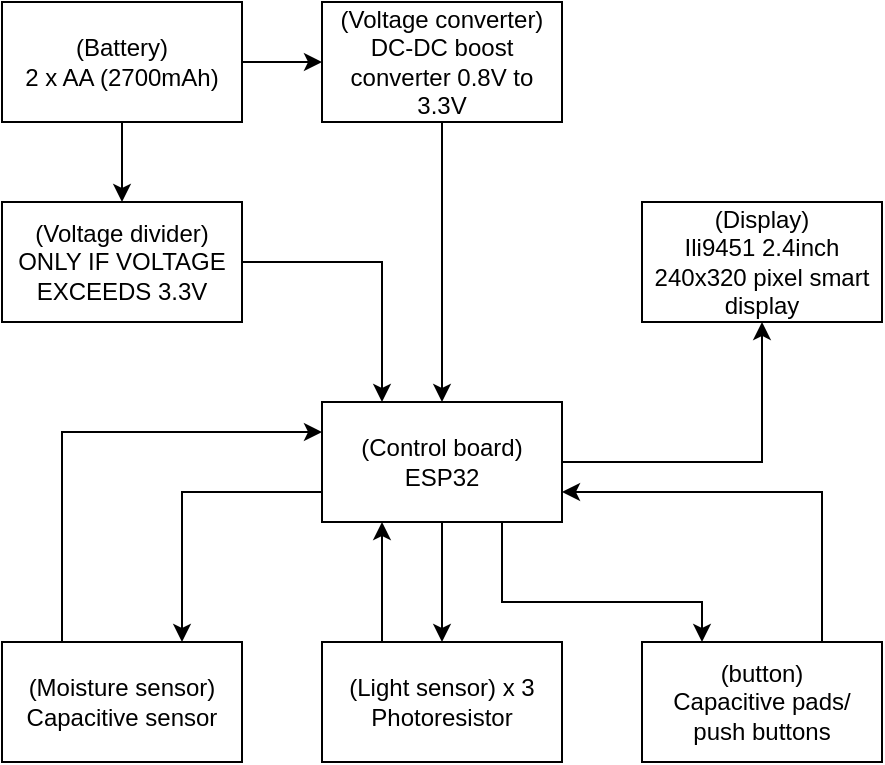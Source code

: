 <mxfile version="24.4.0" type="device" pages="4">
  <diagram name="Electronics diagram" id="tLY2CR-5EHaeoiuzTJ3O">
    <mxGraphModel dx="1434" dy="854" grid="1" gridSize="10" guides="1" tooltips="1" connect="1" arrows="1" fold="1" page="1" pageScale="1" pageWidth="827" pageHeight="1169" math="0" shadow="0">
      <root>
        <mxCell id="0" />
        <mxCell id="1" parent="0" />
        <mxCell id="NWwcxKdwvH2HbXEu2eDw-1" value="" style="edgeStyle=orthogonalEdgeStyle;rounded=0;orthogonalLoop=1;jettySize=auto;html=1;" parent="1" source="NWwcxKdwvH2HbXEu2eDw-5" target="NWwcxKdwvH2HbXEu2eDw-6" edge="1">
          <mxGeometry relative="1" as="geometry" />
        </mxCell>
        <mxCell id="NWwcxKdwvH2HbXEu2eDw-2" style="edgeStyle=orthogonalEdgeStyle;rounded=0;orthogonalLoop=1;jettySize=auto;html=1;exitX=0;exitY=0.75;exitDx=0;exitDy=0;entryX=0.75;entryY=0;entryDx=0;entryDy=0;" parent="1" source="NWwcxKdwvH2HbXEu2eDw-5" target="NWwcxKdwvH2HbXEu2eDw-8" edge="1">
          <mxGeometry relative="1" as="geometry" />
        </mxCell>
        <mxCell id="NWwcxKdwvH2HbXEu2eDw-3" style="edgeStyle=orthogonalEdgeStyle;rounded=0;orthogonalLoop=1;jettySize=auto;html=1;exitX=0.5;exitY=1;exitDx=0;exitDy=0;entryX=0.5;entryY=0;entryDx=0;entryDy=0;" parent="1" source="NWwcxKdwvH2HbXEu2eDw-5" target="NWwcxKdwvH2HbXEu2eDw-10" edge="1">
          <mxGeometry relative="1" as="geometry" />
        </mxCell>
        <mxCell id="NWwcxKdwvH2HbXEu2eDw-4" style="edgeStyle=orthogonalEdgeStyle;rounded=0;orthogonalLoop=1;jettySize=auto;html=1;exitX=0.75;exitY=1;exitDx=0;exitDy=0;entryX=0.25;entryY=0;entryDx=0;entryDy=0;" parent="1" source="NWwcxKdwvH2HbXEu2eDw-5" target="NWwcxKdwvH2HbXEu2eDw-19" edge="1">
          <mxGeometry relative="1" as="geometry">
            <Array as="points">
              <mxPoint x="410" y="460" />
              <mxPoint x="510" y="460" />
            </Array>
          </mxGeometry>
        </mxCell>
        <mxCell id="NWwcxKdwvH2HbXEu2eDw-5" value="(Control board)&lt;div&gt;ESP32&lt;/div&gt;" style="rounded=0;whiteSpace=wrap;html=1;" parent="1" vertex="1">
          <mxGeometry x="320" y="360" width="120" height="60" as="geometry" />
        </mxCell>
        <mxCell id="NWwcxKdwvH2HbXEu2eDw-6" value="(Display)&lt;div&gt;Ili9451 2.4inch 240x320 pixel smart display&lt;/div&gt;" style="rounded=0;whiteSpace=wrap;html=1;" parent="1" vertex="1">
          <mxGeometry x="480" y="260" width="120" height="60" as="geometry" />
        </mxCell>
        <mxCell id="NWwcxKdwvH2HbXEu2eDw-7" style="edgeStyle=orthogonalEdgeStyle;rounded=0;orthogonalLoop=1;jettySize=auto;html=1;exitX=0.25;exitY=0;exitDx=0;exitDy=0;entryX=0;entryY=0.25;entryDx=0;entryDy=0;" parent="1" source="NWwcxKdwvH2HbXEu2eDw-8" target="NWwcxKdwvH2HbXEu2eDw-5" edge="1">
          <mxGeometry relative="1" as="geometry" />
        </mxCell>
        <mxCell id="NWwcxKdwvH2HbXEu2eDw-8" value="(Moisture sensor)&lt;div&gt;Capacitive sensor&lt;/div&gt;" style="rounded=0;whiteSpace=wrap;html=1;" parent="1" vertex="1">
          <mxGeometry x="160" y="480" width="120" height="60" as="geometry" />
        </mxCell>
        <mxCell id="NWwcxKdwvH2HbXEu2eDw-9" style="edgeStyle=orthogonalEdgeStyle;rounded=0;orthogonalLoop=1;jettySize=auto;html=1;exitX=0.25;exitY=0;exitDx=0;exitDy=0;entryX=0.25;entryY=1;entryDx=0;entryDy=0;" parent="1" source="NWwcxKdwvH2HbXEu2eDw-10" target="NWwcxKdwvH2HbXEu2eDw-5" edge="1">
          <mxGeometry relative="1" as="geometry" />
        </mxCell>
        <mxCell id="NWwcxKdwvH2HbXEu2eDw-10" value="(Light sensor) x 3&lt;div&gt;Photoresistor&lt;/div&gt;" style="rounded=0;whiteSpace=wrap;html=1;" parent="1" vertex="1">
          <mxGeometry x="320" y="480" width="120" height="60" as="geometry" />
        </mxCell>
        <mxCell id="NWwcxKdwvH2HbXEu2eDw-11" style="edgeStyle=orthogonalEdgeStyle;rounded=0;orthogonalLoop=1;jettySize=auto;html=1;exitX=1;exitY=0.5;exitDx=0;exitDy=0;entryX=0;entryY=0.5;entryDx=0;entryDy=0;" parent="1" source="NWwcxKdwvH2HbXEu2eDw-13" target="NWwcxKdwvH2HbXEu2eDw-15" edge="1">
          <mxGeometry relative="1" as="geometry" />
        </mxCell>
        <mxCell id="NWwcxKdwvH2HbXEu2eDw-12" style="edgeStyle=orthogonalEdgeStyle;rounded=0;orthogonalLoop=1;jettySize=auto;html=1;exitX=0.5;exitY=1;exitDx=0;exitDy=0;entryX=0.5;entryY=0;entryDx=0;entryDy=0;" parent="1" source="NWwcxKdwvH2HbXEu2eDw-13" target="NWwcxKdwvH2HbXEu2eDw-17" edge="1">
          <mxGeometry relative="1" as="geometry" />
        </mxCell>
        <mxCell id="NWwcxKdwvH2HbXEu2eDw-13" value="(Battery)&lt;div&gt;2 x AA (2700mAh)&lt;/div&gt;" style="rounded=0;whiteSpace=wrap;html=1;" parent="1" vertex="1">
          <mxGeometry x="160" y="160" width="120" height="60" as="geometry" />
        </mxCell>
        <mxCell id="NWwcxKdwvH2HbXEu2eDw-14" style="edgeStyle=orthogonalEdgeStyle;rounded=0;orthogonalLoop=1;jettySize=auto;html=1;exitX=0.5;exitY=1;exitDx=0;exitDy=0;entryX=0.5;entryY=0;entryDx=0;entryDy=0;" parent="1" source="NWwcxKdwvH2HbXEu2eDw-15" target="NWwcxKdwvH2HbXEu2eDw-5" edge="1">
          <mxGeometry relative="1" as="geometry" />
        </mxCell>
        <mxCell id="NWwcxKdwvH2HbXEu2eDw-15" value="(Voltage converter)&lt;div&gt;DC-DC boost converter 0.8V to 3.3V&lt;/div&gt;" style="rounded=0;whiteSpace=wrap;html=1;" parent="1" vertex="1">
          <mxGeometry x="320" y="160" width="120" height="60" as="geometry" />
        </mxCell>
        <mxCell id="NWwcxKdwvH2HbXEu2eDw-16" style="edgeStyle=orthogonalEdgeStyle;rounded=0;orthogonalLoop=1;jettySize=auto;html=1;exitX=1;exitY=0.5;exitDx=0;exitDy=0;entryX=0.25;entryY=0;entryDx=0;entryDy=0;" parent="1" source="NWwcxKdwvH2HbXEu2eDw-17" target="NWwcxKdwvH2HbXEu2eDw-5" edge="1">
          <mxGeometry relative="1" as="geometry" />
        </mxCell>
        <mxCell id="NWwcxKdwvH2HbXEu2eDw-17" value="(Voltage divider)&lt;div&gt;ONLY IF VOLTAGE EXCEEDS 3.3V&lt;/div&gt;" style="rounded=0;whiteSpace=wrap;html=1;" parent="1" vertex="1">
          <mxGeometry x="160" y="260" width="120" height="60" as="geometry" />
        </mxCell>
        <mxCell id="NWwcxKdwvH2HbXEu2eDw-18" style="edgeStyle=orthogonalEdgeStyle;rounded=0;orthogonalLoop=1;jettySize=auto;html=1;exitX=0.75;exitY=0;exitDx=0;exitDy=0;entryX=1;entryY=0.75;entryDx=0;entryDy=0;" parent="1" source="NWwcxKdwvH2HbXEu2eDw-19" target="NWwcxKdwvH2HbXEu2eDw-5" edge="1">
          <mxGeometry relative="1" as="geometry">
            <Array as="points">
              <mxPoint x="570" y="405" />
            </Array>
          </mxGeometry>
        </mxCell>
        <mxCell id="NWwcxKdwvH2HbXEu2eDw-19" value="(button)&lt;div&gt;Capacitive pads/&lt;/div&gt;&lt;div&gt;push buttons&lt;/div&gt;" style="rounded=0;whiteSpace=wrap;html=1;" parent="1" vertex="1">
          <mxGeometry x="480" y="480" width="120" height="60" as="geometry" />
        </mxCell>
      </root>
    </mxGraphModel>
  </diagram>
  <diagram id="Tibq-gGElyzpniylai8e" name="Hardware wire schematic">
    <mxGraphModel dx="1434" dy="854" grid="1" gridSize="10" guides="1" tooltips="1" connect="1" arrows="1" fold="1" page="1" pageScale="1" pageWidth="827" pageHeight="1169" math="0" shadow="0">
      <root>
        <mxCell id="0" />
        <mxCell id="1" parent="0" />
        <mxCell id="-njTkwr2n8XfXkoSXWe_-1" value="ESP32 WROOM-32S Development Board" style="rounded=0;whiteSpace=wrap;html=1;spacing=2;" parent="1" vertex="1">
          <mxGeometry x="330" y="320" width="180" height="280" as="geometry" />
        </mxCell>
        <mxCell id="-njTkwr2n8XfXkoSXWe_-2" value="Vin" style="text;html=1;align=center;verticalAlign=middle;whiteSpace=wrap;rounded=0;" parent="1" vertex="1">
          <mxGeometry x="484" y="330" width="26" height="10" as="geometry" />
        </mxCell>
        <mxCell id="-njTkwr2n8XfXkoSXWe_-3" value="2x AA battery pack&lt;div&gt;(1.6-3V, ~2700mAh)&lt;/div&gt;" style="rounded=0;whiteSpace=wrap;html=1;" parent="1" vertex="1">
          <mxGeometry x="600" y="120" width="200" height="80" as="geometry" />
        </mxCell>
        <mxCell id="-njTkwr2n8XfXkoSXWe_-4" value="GND" style="text;html=1;align=center;verticalAlign=middle;whiteSpace=wrap;rounded=0;spacingTop=0;spacing=4;spacingLeft=0;spacingBottom=0;spacingRight=0;" parent="1" vertex="1">
          <mxGeometry x="330" y="350" width="30" height="10" as="geometry" />
        </mxCell>
        <mxCell id="-njTkwr2n8XfXkoSXWe_-5" value="" style="endArrow=none;html=1;rounded=0;entryX=0;entryY=0.25;entryDx=0;entryDy=0;exitX=0;exitY=0.5;exitDx=0;exitDy=0;fontSize=11;" parent="1" source="-njTkwr2n8XfXkoSXWe_-4" target="-njTkwr2n8XfXkoSXWe_-3" edge="1">
          <mxGeometry width="50" height="50" relative="1" as="geometry">
            <mxPoint x="220" y="320" as="sourcePoint" />
            <mxPoint x="270" y="270" as="targetPoint" />
            <Array as="points">
              <mxPoint x="280" y="355" />
              <mxPoint x="280" y="140" />
            </Array>
          </mxGeometry>
        </mxCell>
        <mxCell id="-njTkwr2n8XfXkoSXWe_-6" value="0.9-5V to 5V&lt;div&gt;DC-DC step up converter&lt;/div&gt;" style="rounded=0;whiteSpace=wrap;html=1;" parent="1" vertex="1">
          <mxGeometry x="520" y="230" width="80" height="60" as="geometry" />
        </mxCell>
        <mxCell id="-njTkwr2n8XfXkoSXWe_-7" value="" style="endArrow=none;html=1;rounded=0;entryX=0;entryY=0.75;entryDx=0;entryDy=0;exitX=0.5;exitY=0;exitDx=0;exitDy=0;" parent="1" source="-njTkwr2n8XfXkoSXWe_-6" target="-njTkwr2n8XfXkoSXWe_-3" edge="1">
          <mxGeometry width="50" height="50" relative="1" as="geometry">
            <mxPoint x="480" y="240" as="sourcePoint" />
            <mxPoint x="530" y="190" as="targetPoint" />
            <Array as="points">
              <mxPoint x="560" y="180" />
            </Array>
          </mxGeometry>
        </mxCell>
        <mxCell id="-njTkwr2n8XfXkoSXWe_-8" value="1.6-3V" style="edgeLabel;html=1;align=center;verticalAlign=middle;resizable=0;points=[];" parent="-njTkwr2n8XfXkoSXWe_-7" vertex="1" connectable="0">
          <mxGeometry x="-0.051" relative="1" as="geometry">
            <mxPoint x="-20" y="3" as="offset" />
          </mxGeometry>
        </mxCell>
        <mxCell id="-njTkwr2n8XfXkoSXWe_-9" value="+" style="text;html=1;align=center;verticalAlign=middle;whiteSpace=wrap;rounded=0;fontSize=20;" parent="1" vertex="1">
          <mxGeometry x="600" y="170" width="20" height="20" as="geometry" />
        </mxCell>
        <mxCell id="-njTkwr2n8XfXkoSXWe_-10" value="-" style="text;html=1;align=center;verticalAlign=middle;whiteSpace=wrap;rounded=0;fontSize=20;" parent="1" vertex="1">
          <mxGeometry x="600" y="130" width="20" height="20" as="geometry" />
        </mxCell>
        <mxCell id="-njTkwr2n8XfXkoSXWe_-11" value="" style="endArrow=none;html=1;rounded=0;entryX=0.5;entryY=1;entryDx=0;entryDy=0;exitX=1;exitY=0.5;exitDx=0;exitDy=0;" parent="1" source="-njTkwr2n8XfXkoSXWe_-2" target="-njTkwr2n8XfXkoSXWe_-6" edge="1">
          <mxGeometry width="50" height="50" relative="1" as="geometry">
            <mxPoint x="510" y="410" as="sourcePoint" />
            <mxPoint x="560" y="360" as="targetPoint" />
            <Array as="points">
              <mxPoint x="560" y="335" />
            </Array>
          </mxGeometry>
        </mxCell>
        <mxCell id="-njTkwr2n8XfXkoSXWe_-12" value="5V" style="edgeLabel;html=1;align=center;verticalAlign=middle;resizable=0;points=[];" parent="-njTkwr2n8XfXkoSXWe_-11" vertex="1" connectable="0">
          <mxGeometry x="0.617" relative="1" as="geometry">
            <mxPoint x="-10" y="6" as="offset" />
          </mxGeometry>
        </mxCell>
        <mxCell id="-njTkwr2n8XfXkoSXWe_-13" value="3.3V" style="text;html=1;align=center;verticalAlign=middle;whiteSpace=wrap;rounded=0;spacingTop=0;spacing=4;spacingLeft=0;spacingBottom=0;spacingRight=0;" parent="1" vertex="1">
          <mxGeometry x="330" y="330" width="30" height="10" as="geometry" />
        </mxCell>
        <mxCell id="-njTkwr2n8XfXkoSXWe_-14" value="Capacitive moisture sensor" style="rounded=0;whiteSpace=wrap;html=1;spacingRight=25;" parent="1" vertex="1">
          <mxGeometry x="40" y="340" width="140" height="80" as="geometry" />
        </mxCell>
        <mxCell id="-njTkwr2n8XfXkoSXWe_-15" value="GND" style="text;html=1;align=center;verticalAlign=middle;whiteSpace=wrap;rounded=0;spacingTop=0;spacing=4;spacingLeft=0;spacingBottom=0;spacingRight=0;" parent="1" vertex="1">
          <mxGeometry x="150" y="350" width="30" height="10" as="geometry" />
        </mxCell>
        <mxCell id="-njTkwr2n8XfXkoSXWe_-16" value="Vcc" style="text;html=1;align=center;verticalAlign=middle;whiteSpace=wrap;rounded=0;spacingTop=0;spacing=4;spacingLeft=0;spacingBottom=0;spacingRight=0;" parent="1" vertex="1">
          <mxGeometry x="150" y="375" width="30" height="10" as="geometry" />
        </mxCell>
        <mxCell id="-njTkwr2n8XfXkoSXWe_-17" value="Vs" style="text;html=1;align=center;verticalAlign=middle;whiteSpace=wrap;rounded=0;spacingTop=0;spacing=4;spacingLeft=0;spacingBottom=0;spacingRight=0;" parent="1" vertex="1">
          <mxGeometry x="150" y="400" width="30" height="10" as="geometry" />
        </mxCell>
        <mxCell id="-njTkwr2n8XfXkoSXWe_-18" value="" style="endArrow=none;html=1;rounded=0;entryX=0;entryY=0.5;entryDx=0;entryDy=0;exitX=1;exitY=0.5;exitDx=0;exitDy=0;" parent="1" source="-njTkwr2n8XfXkoSXWe_-16" target="-njTkwr2n8XfXkoSXWe_-13" edge="1">
          <mxGeometry width="50" height="50" relative="1" as="geometry">
            <mxPoint x="230" y="400" as="sourcePoint" />
            <mxPoint x="280" y="350" as="targetPoint" />
            <Array as="points">
              <mxPoint x="240" y="380" />
              <mxPoint x="240" y="335" />
            </Array>
          </mxGeometry>
        </mxCell>
        <mxCell id="-njTkwr2n8XfXkoSXWe_-19" value="" style="endArrow=none;html=1;rounded=0;exitX=1;exitY=0.5;exitDx=0;exitDy=0;entryX=0;entryY=0.5;entryDx=0;entryDy=0;" parent="1" source="-njTkwr2n8XfXkoSXWe_-15" target="-njTkwr2n8XfXkoSXWe_-4" edge="1">
          <mxGeometry width="50" height="50" relative="1" as="geometry">
            <mxPoint x="180" y="370" as="sourcePoint" />
            <mxPoint x="270" y="330" as="targetPoint" />
            <Array as="points" />
          </mxGeometry>
        </mxCell>
        <mxCell id="-njTkwr2n8XfXkoSXWe_-20" value="D13" style="text;html=1;align=center;verticalAlign=middle;whiteSpace=wrap;rounded=0;spacingTop=0;spacing=4;spacingLeft=0;spacingBottom=0;spacingRight=0;" parent="1" vertex="1">
          <mxGeometry x="330" y="400" width="30" height="10" as="geometry" />
        </mxCell>
        <mxCell id="-njTkwr2n8XfXkoSXWe_-21" value="D12" style="text;html=1;align=center;verticalAlign=middle;whiteSpace=wrap;rounded=0;spacingTop=0;spacing=4;spacingLeft=0;spacingBottom=0;spacingRight=0;" parent="1" vertex="1">
          <mxGeometry x="330" y="420" width="30" height="10" as="geometry" />
        </mxCell>
        <mxCell id="-njTkwr2n8XfXkoSXWe_-22" value="" style="endArrow=none;html=1;rounded=0;exitX=1;exitY=0.5;exitDx=0;exitDy=0;entryX=0;entryY=0.5;entryDx=0;entryDy=0;" parent="1" source="-njTkwr2n8XfXkoSXWe_-17" target="-njTkwr2n8XfXkoSXWe_-20" edge="1">
          <mxGeometry width="50" height="50" relative="1" as="geometry">
            <mxPoint x="240" y="470" as="sourcePoint" />
            <mxPoint x="290" y="420" as="targetPoint" />
            <Array as="points" />
          </mxGeometry>
        </mxCell>
        <mxCell id="-njTkwr2n8XfXkoSXWe_-23" value="Photoresistor" style="rounded=0;whiteSpace=wrap;html=1;align=center;spacingRight=25;" parent="1" vertex="1">
          <mxGeometry x="40" y="440" width="140" height="40" as="geometry" />
        </mxCell>
        <mxCell id="-njTkwr2n8XfXkoSXWe_-24" value="Photoresistor" style="rounded=0;whiteSpace=wrap;html=1;spacingRight=25;" parent="1" vertex="1">
          <mxGeometry x="40" y="500" width="140" height="40" as="geometry" />
        </mxCell>
        <mxCell id="-njTkwr2n8XfXkoSXWe_-25" value="Photoresistor" style="rounded=0;whiteSpace=wrap;html=1;spacingRight=25;" parent="1" vertex="1">
          <mxGeometry x="40" y="560" width="140" height="40" as="geometry" />
        </mxCell>
        <mxCell id="-njTkwr2n8XfXkoSXWe_-26" value="" style="endArrow=none;html=1;rounded=0;entryX=0;entryY=0.5;entryDx=0;entryDy=0;exitX=1;exitY=0.25;exitDx=0;exitDy=0;" parent="1" source="-njTkwr2n8XfXkoSXWe_-23" target="-njTkwr2n8XfXkoSXWe_-13" edge="1">
          <mxGeometry width="50" height="50" relative="1" as="geometry">
            <mxPoint x="210" y="500" as="sourcePoint" />
            <mxPoint x="260" y="450" as="targetPoint" />
            <Array as="points">
              <mxPoint x="240" y="450" />
              <mxPoint x="240" y="335" />
            </Array>
          </mxGeometry>
        </mxCell>
        <mxCell id="-njTkwr2n8XfXkoSXWe_-27" value="" style="endArrow=none;html=1;rounded=0;" parent="1" edge="1">
          <mxGeometry width="50" height="50" relative="1" as="geometry">
            <mxPoint x="180" y="510" as="sourcePoint" />
            <mxPoint x="240" y="450" as="targetPoint" />
            <Array as="points">
              <mxPoint x="240" y="510" />
            </Array>
          </mxGeometry>
        </mxCell>
        <mxCell id="-njTkwr2n8XfXkoSXWe_-28" value="" style="endArrow=none;html=1;rounded=0;exitX=1;exitY=0.25;exitDx=0;exitDy=0;" parent="1" source="-njTkwr2n8XfXkoSXWe_-25" edge="1">
          <mxGeometry width="50" height="50" relative="1" as="geometry">
            <mxPoint x="180" y="584.5" as="sourcePoint" />
            <mxPoint x="240" y="510" as="targetPoint" />
            <Array as="points">
              <mxPoint x="240" y="570" />
            </Array>
          </mxGeometry>
        </mxCell>
        <mxCell id="-njTkwr2n8XfXkoSXWe_-29" value="" style="endArrow=none;html=1;rounded=0;exitX=1;exitY=0.75;exitDx=0;exitDy=0;entryX=0;entryY=0.5;entryDx=0;entryDy=0;" parent="1" source="-njTkwr2n8XfXkoSXWe_-23" target="-njTkwr2n8XfXkoSXWe_-21" edge="1">
          <mxGeometry width="50" height="50" relative="1" as="geometry">
            <mxPoint x="220" y="650" as="sourcePoint" />
            <mxPoint x="270" y="470" as="targetPoint" />
            <Array as="points">
              <mxPoint x="250" y="470" />
              <mxPoint x="250" y="425" />
            </Array>
          </mxGeometry>
        </mxCell>
        <mxCell id="-njTkwr2n8XfXkoSXWe_-30" value="D14" style="text;html=1;align=center;verticalAlign=middle;whiteSpace=wrap;rounded=0;spacingTop=0;spacing=4;spacingLeft=0;spacingBottom=0;spacingRight=0;" parent="1" vertex="1">
          <mxGeometry x="330" y="440" width="30" height="10" as="geometry" />
        </mxCell>
        <mxCell id="-njTkwr2n8XfXkoSXWe_-31" value="D27" style="text;html=1;align=center;verticalAlign=middle;whiteSpace=wrap;rounded=0;spacingTop=0;spacing=4;spacingLeft=0;spacingBottom=0;spacingRight=0;" parent="1" vertex="1">
          <mxGeometry x="330" y="460" width="30" height="10" as="geometry" />
        </mxCell>
        <mxCell id="-njTkwr2n8XfXkoSXWe_-32" value="D26" style="text;html=1;align=center;verticalAlign=middle;whiteSpace=wrap;rounded=0;spacingTop=0;spacing=4;spacingLeft=0;spacingBottom=0;spacingRight=0;" parent="1" vertex="1">
          <mxGeometry x="330" y="480" width="30" height="10" as="geometry" />
        </mxCell>
        <mxCell id="-njTkwr2n8XfXkoSXWe_-33" value="" style="endArrow=none;html=1;rounded=0;exitX=1;exitY=0.75;exitDx=0;exitDy=0;entryX=0;entryY=0.5;entryDx=0;entryDy=0;" parent="1" source="-njTkwr2n8XfXkoSXWe_-24" target="-njTkwr2n8XfXkoSXWe_-30" edge="1">
          <mxGeometry width="50" height="50" relative="1" as="geometry">
            <mxPoint x="230" y="560" as="sourcePoint" />
            <mxPoint x="280" y="510" as="targetPoint" />
            <Array as="points">
              <mxPoint x="260" y="530" />
              <mxPoint x="260" y="445" />
            </Array>
          </mxGeometry>
        </mxCell>
        <mxCell id="-njTkwr2n8XfXkoSXWe_-34" value="" style="endArrow=none;html=1;rounded=0;exitX=1;exitY=0.75;exitDx=0;exitDy=0;entryX=0;entryY=0.5;entryDx=0;entryDy=0;" parent="1" source="-njTkwr2n8XfXkoSXWe_-25" target="-njTkwr2n8XfXkoSXWe_-31" edge="1">
          <mxGeometry width="50" height="50" relative="1" as="geometry">
            <mxPoint x="250" y="590" as="sourcePoint" />
            <mxPoint x="300" y="540" as="targetPoint" />
            <Array as="points">
              <mxPoint x="270" y="590" />
              <mxPoint x="270" y="465" />
            </Array>
          </mxGeometry>
        </mxCell>
        <mxCell id="-njTkwr2n8XfXkoSXWe_-35" value="Water tank&lt;div&gt;(varying levels)&lt;/div&gt;" style="rounded=0;whiteSpace=wrap;html=1;fillColor=#dae8fc;strokeColor=#6c8ebf;spacingRight=25;" parent="1" vertex="1">
          <mxGeometry x="40" y="640" width="120" height="120" as="geometry" />
        </mxCell>
        <mxCell id="-njTkwr2n8XfXkoSXWe_-36" value="" style="endArrow=none;html=1;rounded=0;exitX=1;exitY=0.5;exitDx=0;exitDy=0;entryX=0;entryY=0.5;entryDx=0;entryDy=0;" parent="1" source="-njTkwr2n8XfXkoSXWe_-35" target="-njTkwr2n8XfXkoSXWe_-32" edge="1">
          <mxGeometry width="50" height="50" relative="1" as="geometry">
            <mxPoint x="250" y="730" as="sourcePoint" />
            <mxPoint x="300" y="680" as="targetPoint" />
            <Array as="points">
              <mxPoint x="280" y="700" />
              <mxPoint x="280" y="485" />
            </Array>
          </mxGeometry>
        </mxCell>
        <mxCell id="-njTkwr2n8XfXkoSXWe_-37" value="HIGH or LOW out" style="edgeLabel;html=1;align=center;verticalAlign=middle;resizable=0;points=[];" parent="-njTkwr2n8XfXkoSXWe_-36" vertex="1" connectable="0">
          <mxGeometry x="-0.892" relative="1" as="geometry">
            <mxPoint x="29" y="-10" as="offset" />
          </mxGeometry>
        </mxCell>
        <mxCell id="-njTkwr2n8XfXkoSXWe_-38" value="D25" style="text;html=1;align=center;verticalAlign=middle;whiteSpace=wrap;rounded=0;spacingTop=0;spacing=4;spacingLeft=0;spacingBottom=0;spacingRight=0;" parent="1" vertex="1">
          <mxGeometry x="330" y="500" width="30" height="10" as="geometry" />
        </mxCell>
        <mxCell id="-njTkwr2n8XfXkoSXWe_-39" value="D33" style="text;html=1;align=center;verticalAlign=middle;whiteSpace=wrap;rounded=0;spacingTop=0;spacing=4;spacingLeft=0;spacingBottom=0;spacingRight=0;" parent="1" vertex="1">
          <mxGeometry x="330" y="520" width="30" height="10" as="geometry" />
        </mxCell>
        <mxCell id="-njTkwr2n8XfXkoSXWe_-40" value="" style="endArrow=none;html=1;rounded=0;exitX=1;exitY=0.75;exitDx=0;exitDy=0;entryX=0;entryY=0.5;entryDx=0;entryDy=0;" parent="1" source="-njTkwr2n8XfXkoSXWe_-35" target="-njTkwr2n8XfXkoSXWe_-38" edge="1">
          <mxGeometry width="50" height="50" relative="1" as="geometry">
            <mxPoint x="280" y="770" as="sourcePoint" />
            <mxPoint x="330" y="720" as="targetPoint" />
            <Array as="points">
              <mxPoint x="290" y="730" />
              <mxPoint x="290" y="505" />
            </Array>
          </mxGeometry>
        </mxCell>
        <mxCell id="-njTkwr2n8XfXkoSXWe_-41" value="HIGH or LOW out" style="edgeLabel;html=1;align=center;verticalAlign=middle;resizable=0;points=[];" parent="-njTkwr2n8XfXkoSXWe_-40" vertex="1" connectable="0">
          <mxGeometry x="-0.793" y="2" relative="1" as="geometry">
            <mxPoint x="9" y="-8" as="offset" />
          </mxGeometry>
        </mxCell>
        <mxCell id="-njTkwr2n8XfXkoSXWe_-42" value="Vcc" style="text;html=1;align=center;verticalAlign=middle;whiteSpace=wrap;rounded=0;spacingTop=0;spacing=4;spacingLeft=0;spacingBottom=0;spacingRight=0;" parent="1" vertex="1">
          <mxGeometry x="130" y="660" width="30" height="10" as="geometry" />
        </mxCell>
        <mxCell id="-njTkwr2n8XfXkoSXWe_-43" value="Lmin" style="text;html=1;align=center;verticalAlign=middle;whiteSpace=wrap;rounded=0;spacingTop=0;spacing=4;spacingLeft=0;spacingBottom=0;spacingRight=0;" parent="1" vertex="1">
          <mxGeometry x="130" y="690" width="30" height="10" as="geometry" />
        </mxCell>
        <mxCell id="-njTkwr2n8XfXkoSXWe_-44" value="Lmax" style="text;html=1;align=center;verticalAlign=middle;whiteSpace=wrap;rounded=0;spacingTop=0;spacing=4;spacingLeft=0;spacingBottom=0;spacingRight=3;" parent="1" vertex="1">
          <mxGeometry x="130" y="720" width="30" height="10" as="geometry" />
        </mxCell>
        <mxCell id="-njTkwr2n8XfXkoSXWe_-45" value="" style="endArrow=none;html=1;rounded=0;exitX=1;exitY=0.25;exitDx=0;exitDy=0;entryX=0;entryY=0.5;entryDx=0;entryDy=0;" parent="1" source="-njTkwr2n8XfXkoSXWe_-35" target="-njTkwr2n8XfXkoSXWe_-39" edge="1">
          <mxGeometry width="50" height="50" relative="1" as="geometry">
            <mxPoint x="210" y="650" as="sourcePoint" />
            <mxPoint x="260" y="600" as="targetPoint" />
            <Array as="points">
              <mxPoint x="300" y="670" />
              <mxPoint x="300" y="525" />
            </Array>
          </mxGeometry>
        </mxCell>
        <mxCell id="-njTkwr2n8XfXkoSXWe_-46" value="3.3V*" style="edgeLabel;html=1;align=center;verticalAlign=middle;resizable=0;points=[];" parent="-njTkwr2n8XfXkoSXWe_-45" vertex="1" connectable="0">
          <mxGeometry x="-0.772" y="2" relative="1" as="geometry">
            <mxPoint x="14" y="-8" as="offset" />
          </mxGeometry>
        </mxCell>
        <mxCell id="-njTkwr2n8XfXkoSXWe_-47" value="*The voltage supply on the water tank will be restricted to periodic short pulses (when the control board is reading the tank levels) to limit corrosion of the contact pins in the water tank." style="text;html=1;align=center;verticalAlign=middle;whiteSpace=wrap;rounded=0;" parent="1" vertex="1">
          <mxGeometry x="40" y="785" width="350" height="50" as="geometry" />
        </mxCell>
        <mxCell id="-njTkwr2n8XfXkoSXWe_-48" value="D34" style="text;html=1;align=center;verticalAlign=middle;whiteSpace=wrap;rounded=0;" parent="1" vertex="1">
          <mxGeometry x="484" y="350" width="26" height="10" as="geometry" />
        </mxCell>
        <mxCell id="-njTkwr2n8XfXkoSXWe_-49" value="" style="endArrow=none;html=1;rounded=0;exitX=1;exitY=0.5;exitDx=0;exitDy=0;" parent="1" source="-njTkwr2n8XfXkoSXWe_-48" edge="1">
          <mxGeometry width="50" height="50" relative="1" as="geometry">
            <mxPoint x="600" y="380" as="sourcePoint" />
            <mxPoint x="560" y="210" as="targetPoint" />
            <Array as="points">
              <mxPoint x="640" y="355" />
              <mxPoint x="640" y="210" />
            </Array>
          </mxGeometry>
        </mxCell>
        <mxCell id="-njTkwr2n8XfXkoSXWe_-50" value="1.6-3V" style="edgeLabel;html=1;align=center;verticalAlign=middle;resizable=0;points=[];" parent="-njTkwr2n8XfXkoSXWe_-49" vertex="1" connectable="0">
          <mxGeometry x="-0.773" relative="1" as="geometry">
            <mxPoint y="9" as="offset" />
          </mxGeometry>
        </mxCell>
        <mxCell id="Ia0c0p6_umrY6zM9vAs6-1" value="2.8&quot; TFT 240x320 Display&lt;div&gt;(ILI9341 Driver IC)&lt;/div&gt;" style="rounded=0;whiteSpace=wrap;html=1;spacingLeft=40;" parent="1" vertex="1">
          <mxGeometry x="650" y="360" width="200" height="200" as="geometry" />
        </mxCell>
        <mxCell id="Ia0c0p6_umrY6zM9vAs6-3" value="GND" style="text;html=1;align=right;verticalAlign=middle;whiteSpace=wrap;rounded=0;spacing=2;" parent="1" vertex="1">
          <mxGeometry x="470" y="400" width="40" height="10" as="geometry" />
        </mxCell>
        <mxCell id="Ia0c0p6_umrY6zM9vAs6-4" value="D22" style="text;html=1;align=center;verticalAlign=middle;whiteSpace=wrap;rounded=0;" parent="1" vertex="1">
          <mxGeometry x="484" y="420" width="26" height="10" as="geometry" />
        </mxCell>
        <mxCell id="Ia0c0p6_umrY6zM9vAs6-5" value="D23" style="text;html=1;align=center;verticalAlign=middle;whiteSpace=wrap;rounded=0;" parent="1" vertex="1">
          <mxGeometry x="484" y="440" width="26" height="10" as="geometry" />
        </mxCell>
        <mxCell id="Ia0c0p6_umrY6zM9vAs6-6" value="D18" style="text;html=1;align=center;verticalAlign=middle;whiteSpace=wrap;rounded=0;" parent="1" vertex="1">
          <mxGeometry x="484" y="460" width="26" height="10" as="geometry" />
        </mxCell>
        <mxCell id="Ia0c0p6_umrY6zM9vAs6-7" value="D5" style="text;html=1;align=right;verticalAlign=middle;whiteSpace=wrap;rounded=0;" parent="1" vertex="1">
          <mxGeometry x="484" y="480" width="26" height="10" as="geometry" />
        </mxCell>
        <mxCell id="Ia0c0p6_umrY6zM9vAs6-8" value="D17" style="text;html=1;align=center;verticalAlign=middle;whiteSpace=wrap;rounded=0;" parent="1" vertex="1">
          <mxGeometry x="484" y="500" width="26" height="10" as="geometry" />
        </mxCell>
        <mxCell id="Ia0c0p6_umrY6zM9vAs6-9" value="D16" style="text;html=1;align=center;verticalAlign=middle;whiteSpace=wrap;rounded=0;" parent="1" vertex="1">
          <mxGeometry x="484" y="520" width="26" height="10" as="geometry" />
        </mxCell>
        <mxCell id="Ia0c0p6_umrY6zM9vAs6-10" value="Vcc" style="text;html=1;align=left;verticalAlign=middle;whiteSpace=wrap;rounded=0;spacing=5;" parent="1" vertex="1">
          <mxGeometry x="650" y="380" width="30" height="10" as="geometry" />
        </mxCell>
        <mxCell id="Ia0c0p6_umrY6zM9vAs6-11" value="GND" style="text;html=1;align=left;verticalAlign=middle;whiteSpace=wrap;rounded=0;spacingLeft=0;spacing=5;" parent="1" vertex="1">
          <mxGeometry x="650" y="400" width="33" height="10" as="geometry" />
        </mxCell>
        <mxCell id="Ia0c0p6_umrY6zM9vAs6-12" value="LED" style="text;html=1;align=left;verticalAlign=middle;whiteSpace=wrap;rounded=0;spacing=5;" parent="1" vertex="1">
          <mxGeometry x="650" y="420" width="33" height="10" as="geometry" />
        </mxCell>
        <mxCell id="Ia0c0p6_umrY6zM9vAs6-13" value="MOSI" style="text;html=1;align=left;verticalAlign=middle;whiteSpace=wrap;rounded=0;spacing=5;" parent="1" vertex="1">
          <mxGeometry x="650" y="440" width="40" height="10" as="geometry" />
        </mxCell>
        <mxCell id="Ia0c0p6_umrY6zM9vAs6-14" value="SCK" style="text;html=1;align=left;verticalAlign=middle;whiteSpace=wrap;rounded=0;spacing=5;" parent="1" vertex="1">
          <mxGeometry x="650" y="460" width="33" height="10" as="geometry" />
        </mxCell>
        <mxCell id="Ia0c0p6_umrY6zM9vAs6-15" value="CS" style="text;html=1;align=left;verticalAlign=middle;whiteSpace=wrap;rounded=0;spacing=5;" parent="1" vertex="1">
          <mxGeometry x="650" y="480" width="30" height="10" as="geometry" />
        </mxCell>
        <mxCell id="Ia0c0p6_umrY6zM9vAs6-16" value="RESET" style="text;html=1;align=left;verticalAlign=middle;whiteSpace=wrap;rounded=0;spacing=5;" parent="1" vertex="1">
          <mxGeometry x="650" y="500" width="50" height="10" as="geometry" />
        </mxCell>
        <mxCell id="Ia0c0p6_umrY6zM9vAs6-17" value="DC" style="text;html=1;align=left;verticalAlign=middle;whiteSpace=wrap;rounded=0;spacing=5;" parent="1" vertex="1">
          <mxGeometry x="650" y="520" width="30" height="10" as="geometry" />
        </mxCell>
        <mxCell id="Ia0c0p6_umrY6zM9vAs6-18" value="" style="endArrow=none;html=1;rounded=0;entryX=1;entryY=0.5;entryDx=0;entryDy=0;exitX=0;exitY=0.5;exitDx=0;exitDy=0;" parent="1" source="Ia0c0p6_umrY6zM9vAs6-10" target="-njTkwr2n8XfXkoSXWe_-2" edge="1">
          <mxGeometry width="50" height="50" relative="1" as="geometry">
            <mxPoint x="570" y="450" as="sourcePoint" />
            <mxPoint x="560" y="330" as="targetPoint" />
            <Array as="points">
              <mxPoint x="600" y="385" />
              <mxPoint x="600" y="335" />
            </Array>
          </mxGeometry>
        </mxCell>
        <mxCell id="Ia0c0p6_umrY6zM9vAs6-21" value="" style="endArrow=none;html=1;rounded=0;exitX=1;exitY=0.5;exitDx=0;exitDy=0;entryX=0;entryY=0.5;entryDx=0;entryDy=0;" parent="1" source="Ia0c0p6_umrY6zM9vAs6-3" target="Ia0c0p6_umrY6zM9vAs6-11" edge="1">
          <mxGeometry width="50" height="50" relative="1" as="geometry">
            <mxPoint x="550" y="490" as="sourcePoint" />
            <mxPoint x="600" y="440" as="targetPoint" />
            <Array as="points" />
          </mxGeometry>
        </mxCell>
        <mxCell id="Ia0c0p6_umrY6zM9vAs6-22" value="" style="endArrow=none;html=1;rounded=0;exitX=1;exitY=0.5;exitDx=0;exitDy=0;entryX=0;entryY=0.5;entryDx=0;entryDy=0;" parent="1" source="Ia0c0p6_umrY6zM9vAs6-5" target="Ia0c0p6_umrY6zM9vAs6-13" edge="1">
          <mxGeometry width="50" height="50" relative="1" as="geometry">
            <mxPoint x="550" y="530" as="sourcePoint" />
            <mxPoint x="600" y="480" as="targetPoint" />
            <Array as="points" />
          </mxGeometry>
        </mxCell>
        <mxCell id="Ia0c0p6_umrY6zM9vAs6-23" value="" style="endArrow=none;html=1;rounded=0;entryX=1;entryY=0.5;entryDx=0;entryDy=0;exitX=0;exitY=0.5;exitDx=0;exitDy=0;" parent="1" source="Ia0c0p6_umrY6zM9vAs6-14" target="Ia0c0p6_umrY6zM9vAs6-6" edge="1">
          <mxGeometry width="50" height="50" relative="1" as="geometry">
            <mxPoint x="550" y="570" as="sourcePoint" />
            <mxPoint x="600" y="520" as="targetPoint" />
            <Array as="points" />
          </mxGeometry>
        </mxCell>
        <mxCell id="Ia0c0p6_umrY6zM9vAs6-24" value="" style="endArrow=none;html=1;rounded=0;entryX=1;entryY=0.5;entryDx=0;entryDy=0;exitX=0;exitY=0.5;exitDx=0;exitDy=0;" parent="1" source="Ia0c0p6_umrY6zM9vAs6-15" target="Ia0c0p6_umrY6zM9vAs6-7" edge="1">
          <mxGeometry width="50" height="50" relative="1" as="geometry">
            <mxPoint x="540" y="560" as="sourcePoint" />
            <mxPoint x="590" y="510" as="targetPoint" />
            <Array as="points" />
          </mxGeometry>
        </mxCell>
        <mxCell id="Ia0c0p6_umrY6zM9vAs6-25" value="" style="endArrow=none;html=1;rounded=0;exitX=1;exitY=0.5;exitDx=0;exitDy=0;entryX=0;entryY=0.5;entryDx=0;entryDy=0;" parent="1" source="Ia0c0p6_umrY6zM9vAs6-8" target="Ia0c0p6_umrY6zM9vAs6-16" edge="1">
          <mxGeometry width="50" height="50" relative="1" as="geometry">
            <mxPoint x="540" y="620" as="sourcePoint" />
            <mxPoint x="590" y="570" as="targetPoint" />
            <Array as="points" />
          </mxGeometry>
        </mxCell>
        <mxCell id="Ia0c0p6_umrY6zM9vAs6-26" value="" style="endArrow=none;html=1;rounded=0;exitX=1;exitY=0.5;exitDx=0;exitDy=0;entryX=0;entryY=0.5;entryDx=0;entryDy=0;" parent="1" source="Ia0c0p6_umrY6zM9vAs6-9" target="Ia0c0p6_umrY6zM9vAs6-17" edge="1">
          <mxGeometry width="50" height="50" relative="1" as="geometry">
            <mxPoint x="530" y="650" as="sourcePoint" />
            <mxPoint x="580" y="600" as="targetPoint" />
            <Array as="points" />
          </mxGeometry>
        </mxCell>
        <mxCell id="Ia0c0p6_umrY6zM9vAs6-27" value="" style="endArrow=none;html=1;rounded=0;exitX=1;exitY=0.5;exitDx=0;exitDy=0;entryX=0;entryY=0.5;entryDx=0;entryDy=0;" parent="1" source="Ia0c0p6_umrY6zM9vAs6-4" target="Ia0c0p6_umrY6zM9vAs6-12" edge="1">
          <mxGeometry width="50" height="50" relative="1" as="geometry">
            <mxPoint x="660" y="390" as="sourcePoint" />
            <mxPoint x="710" y="340" as="targetPoint" />
            <Array as="points" />
          </mxGeometry>
        </mxCell>
        <mxCell id="Ia0c0p6_umrY6zM9vAs6-28" value="Button 1" style="rounded=0;whiteSpace=wrap;html=1;spacingLeft=25;" parent="1" vertex="1">
          <mxGeometry x="640" y="640" width="120" height="40" as="geometry" />
        </mxCell>
        <mxCell id="Ia0c0p6_umrY6zM9vAs6-29" value="Button 2" style="rounded=0;whiteSpace=wrap;html=1;spacingLeft=25;" parent="1" vertex="1">
          <mxGeometry x="640" y="720" width="120" height="40" as="geometry" />
        </mxCell>
        <mxCell id="Ia0c0p6_umrY6zM9vAs6-30" value="Button 3" style="rounded=0;whiteSpace=wrap;html=1;spacingLeft=25;" parent="1" vertex="1">
          <mxGeometry x="640" y="800" width="120" height="40" as="geometry" />
        </mxCell>
        <mxCell id="Ia0c0p6_umrY6zM9vAs6-31" value="" style="endArrow=none;html=1;rounded=0;entryX=0;entryY=0.25;entryDx=0;entryDy=0;exitX=0;exitY=0.5;exitDx=0;exitDy=0;" parent="1" source="-njTkwr2n8XfXkoSXWe_-13" target="Ia0c0p6_umrY6zM9vAs6-28" edge="1">
          <mxGeometry width="50" height="50" relative="1" as="geometry">
            <mxPoint x="480" y="690" as="sourcePoint" />
            <mxPoint x="530" y="640" as="targetPoint" />
            <Array as="points">
              <mxPoint x="310" y="335" />
              <mxPoint x="310" y="650" />
            </Array>
          </mxGeometry>
        </mxCell>
        <mxCell id="Ia0c0p6_umrY6zM9vAs6-32" value="" style="endArrow=none;html=1;rounded=0;entryX=0;entryY=0.25;entryDx=0;entryDy=0;" parent="1" target="Ia0c0p6_umrY6zM9vAs6-29" edge="1">
          <mxGeometry width="50" height="50" relative="1" as="geometry">
            <mxPoint x="540" y="650" as="sourcePoint" />
            <mxPoint x="520" y="770" as="targetPoint" />
            <Array as="points">
              <mxPoint x="540" y="730" />
            </Array>
          </mxGeometry>
        </mxCell>
        <mxCell id="Ia0c0p6_umrY6zM9vAs6-33" value="" style="endArrow=none;html=1;rounded=0;entryX=0;entryY=0.25;entryDx=0;entryDy=0;" parent="1" target="Ia0c0p6_umrY6zM9vAs6-30" edge="1">
          <mxGeometry width="50" height="50" relative="1" as="geometry">
            <mxPoint x="540" y="730" as="sourcePoint" />
            <mxPoint x="640" y="810" as="targetPoint" />
            <Array as="points">
              <mxPoint x="540" y="810" />
            </Array>
          </mxGeometry>
        </mxCell>
        <mxCell id="Ia0c0p6_umrY6zM9vAs6-34" value="D4" style="text;html=1;align=center;verticalAlign=middle;whiteSpace=wrap;rounded=0;" parent="1" vertex="1">
          <mxGeometry x="484" y="540" width="26" height="10" as="geometry" />
        </mxCell>
        <mxCell id="Ia0c0p6_umrY6zM9vAs6-35" value="D2" style="text;html=1;align=center;verticalAlign=middle;whiteSpace=wrap;rounded=0;" parent="1" vertex="1">
          <mxGeometry x="484" y="560" width="26" height="10" as="geometry" />
        </mxCell>
        <mxCell id="Ia0c0p6_umrY6zM9vAs6-36" value="D15" style="text;html=1;align=center;verticalAlign=middle;whiteSpace=wrap;rounded=0;" parent="1" vertex="1">
          <mxGeometry x="484" y="580" width="26" height="10" as="geometry" />
        </mxCell>
        <mxCell id="Ia0c0p6_umrY6zM9vAs6-37" value="" style="endArrow=none;html=1;rounded=0;exitX=1;exitY=0.5;exitDx=0;exitDy=0;entryX=0;entryY=0.75;entryDx=0;entryDy=0;" parent="1" source="Ia0c0p6_umrY6zM9vAs6-34" target="Ia0c0p6_umrY6zM9vAs6-28" edge="1">
          <mxGeometry width="50" height="50" relative="1" as="geometry">
            <mxPoint x="550" y="630" as="sourcePoint" />
            <mxPoint x="600" y="580" as="targetPoint" />
            <Array as="points">
              <mxPoint x="600" y="545" />
              <mxPoint x="600" y="670" />
            </Array>
          </mxGeometry>
        </mxCell>
        <mxCell id="Ia0c0p6_umrY6zM9vAs6-38" value="" style="endArrow=none;html=1;rounded=0;entryX=1;entryY=0.5;entryDx=0;entryDy=0;exitX=0;exitY=0.75;exitDx=0;exitDy=0;" parent="1" source="Ia0c0p6_umrY6zM9vAs6-29" target="Ia0c0p6_umrY6zM9vAs6-35" edge="1">
          <mxGeometry width="50" height="50" relative="1" as="geometry">
            <mxPoint x="500" y="760" as="sourcePoint" />
            <mxPoint x="550" y="710" as="targetPoint" />
            <Array as="points">
              <mxPoint x="580" y="750" />
              <mxPoint x="580" y="565" />
            </Array>
          </mxGeometry>
        </mxCell>
        <mxCell id="Ia0c0p6_umrY6zM9vAs6-39" value="" style="endArrow=none;html=1;rounded=0;entryX=0;entryY=0.75;entryDx=0;entryDy=0;exitX=1;exitY=0.5;exitDx=0;exitDy=0;" parent="1" source="Ia0c0p6_umrY6zM9vAs6-36" target="Ia0c0p6_umrY6zM9vAs6-30" edge="1">
          <mxGeometry width="50" height="50" relative="1" as="geometry">
            <mxPoint x="510" y="770" as="sourcePoint" />
            <mxPoint x="560" y="720" as="targetPoint" />
            <Array as="points">
              <mxPoint x="560" y="585" />
              <mxPoint x="560" y="830" />
            </Array>
          </mxGeometry>
        </mxCell>
        <mxCell id="Ia0c0p6_umrY6zM9vAs6-40" value="Vin" style="text;html=1;align=center;verticalAlign=middle;whiteSpace=wrap;rounded=0;spacingTop=0;spacing=4;spacingLeft=0;spacingBottom=0;spacingRight=0;" parent="1" vertex="1">
          <mxGeometry x="150" y="444" width="30" height="10" as="geometry" />
        </mxCell>
        <mxCell id="Ia0c0p6_umrY6zM9vAs6-41" value="Vout" style="text;html=1;align=center;verticalAlign=middle;whiteSpace=wrap;rounded=0;spacingTop=0;spacing=4;spacingLeft=0;spacingBottom=0;spacingRight=0;" parent="1" vertex="1">
          <mxGeometry x="150" y="464" width="30" height="10" as="geometry" />
        </mxCell>
        <mxCell id="Ia0c0p6_umrY6zM9vAs6-42" value="Vin" style="text;html=1;align=center;verticalAlign=middle;whiteSpace=wrap;rounded=0;spacingTop=0;spacing=4;spacingLeft=0;spacingBottom=0;spacingRight=0;" parent="1" vertex="1">
          <mxGeometry x="150" y="505" width="30" height="10" as="geometry" />
        </mxCell>
        <mxCell id="Ia0c0p6_umrY6zM9vAs6-43" value="Vout" style="text;html=1;align=center;verticalAlign=middle;whiteSpace=wrap;rounded=0;spacingTop=0;spacing=4;spacingLeft=0;spacingBottom=0;spacingRight=0;" parent="1" vertex="1">
          <mxGeometry x="150" y="525" width="30" height="10" as="geometry" />
        </mxCell>
        <mxCell id="Ia0c0p6_umrY6zM9vAs6-44" value="Vin" style="text;html=1;align=center;verticalAlign=middle;whiteSpace=wrap;rounded=0;spacingTop=0;spacing=4;spacingLeft=0;spacingBottom=0;spacingRight=0;" parent="1" vertex="1">
          <mxGeometry x="150" y="565" width="30" height="10" as="geometry" />
        </mxCell>
        <mxCell id="Ia0c0p6_umrY6zM9vAs6-45" value="Vout" style="text;html=1;align=center;verticalAlign=middle;whiteSpace=wrap;rounded=0;spacingTop=0;spacing=4;spacingLeft=0;spacingBottom=0;spacingRight=0;" parent="1" vertex="1">
          <mxGeometry x="150" y="585" width="30" height="10" as="geometry" />
        </mxCell>
        <mxCell id="Ia0c0p6_umrY6zM9vAs6-46" value="Vin" style="text;html=1;align=center;verticalAlign=middle;whiteSpace=wrap;rounded=0;spacingTop=0;spacing=4;spacingLeft=0;spacingBottom=0;spacingRight=0;" parent="1" vertex="1">
          <mxGeometry x="640" y="645" width="30" height="10" as="geometry" />
        </mxCell>
        <mxCell id="Ia0c0p6_umrY6zM9vAs6-47" value="Vout" style="text;html=1;align=center;verticalAlign=middle;whiteSpace=wrap;rounded=0;spacingTop=0;spacing=4;spacingLeft=0;spacingBottom=0;spacingRight=0;" parent="1" vertex="1">
          <mxGeometry x="640" y="665" width="30" height="10" as="geometry" />
        </mxCell>
        <mxCell id="Ia0c0p6_umrY6zM9vAs6-48" value="Vin" style="text;html=1;align=center;verticalAlign=middle;whiteSpace=wrap;rounded=0;spacingTop=0;spacing=4;spacingLeft=0;spacingBottom=0;spacingRight=0;" parent="1" vertex="1">
          <mxGeometry x="640" y="725" width="30" height="10" as="geometry" />
        </mxCell>
        <mxCell id="Ia0c0p6_umrY6zM9vAs6-49" value="Vout" style="text;html=1;align=center;verticalAlign=middle;whiteSpace=wrap;rounded=0;spacingTop=0;spacing=4;spacingLeft=0;spacingBottom=0;spacingRight=0;" parent="1" vertex="1">
          <mxGeometry x="640" y="745" width="30" height="10" as="geometry" />
        </mxCell>
        <mxCell id="Ia0c0p6_umrY6zM9vAs6-50" value="Vin" style="text;html=1;align=center;verticalAlign=middle;whiteSpace=wrap;rounded=0;spacingTop=0;spacing=4;spacingLeft=0;spacingBottom=0;spacingRight=0;" parent="1" vertex="1">
          <mxGeometry x="640" y="805" width="30" height="10" as="geometry" />
        </mxCell>
        <mxCell id="Ia0c0p6_umrY6zM9vAs6-51" value="Vout" style="text;html=1;align=center;verticalAlign=middle;whiteSpace=wrap;rounded=0;spacingTop=0;spacing=4;spacingLeft=0;spacingBottom=0;spacingRight=0;" parent="1" vertex="1">
          <mxGeometry x="640" y="825" width="30" height="10" as="geometry" />
        </mxCell>
      </root>
    </mxGraphModel>
  </diagram>
  <diagram id="VWfQI3MOVeB7y8sm1Ev5" name="Single-core firmware flow chart">
    <mxGraphModel dx="1434" dy="854" grid="1" gridSize="10" guides="1" tooltips="1" connect="1" arrows="1" fold="1" page="1" pageScale="1" pageWidth="827" pageHeight="1169" math="0" shadow="0">
      <root>
        <mxCell id="0" />
        <mxCell id="1" parent="0" />
        <mxCell id="nobyADMf0d26btjr0Sv6-1" value="&lt;h2&gt;CPU core 1&lt;/h2&gt;" style="rounded=0;whiteSpace=wrap;html=1;strokeWidth=2;container=1;verticalAlign=top;align=center;imageAspect=0;recursiveResize=0;" vertex="1" parent="1">
          <mxGeometry x="40" y="100" width="740" height="810" as="geometry" />
        </mxCell>
        <mxCell id="3Kw4WeDNPicrwBKPZkpw-67" value="&lt;h2&gt;Operation cycle&lt;/h2&gt;" style="rounded=0;whiteSpace=wrap;html=1;verticalAlign=top;align=left;container=1;strokeWidth=2;recursiveResize=0;" parent="nobyADMf0d26btjr0Sv6-1" vertex="1">
          <mxGeometry x="30" y="60" width="680" height="340" as="geometry" />
        </mxCell>
        <mxCell id="3Kw4WeDNPicrwBKPZkpw-56" value="" style="edgeStyle=orthogonalEdgeStyle;rounded=0;orthogonalLoop=1;jettySize=auto;html=1;" parent="3Kw4WeDNPicrwBKPZkpw-67" source="3Kw4WeDNPicrwBKPZkpw-21" target="3Kw4WeDNPicrwBKPZkpw-22" edge="1">
          <mxGeometry relative="1" as="geometry" />
        </mxCell>
        <mxCell id="3Kw4WeDNPicrwBKPZkpw-21" value="Read sensors and store data" style="rounded=0;whiteSpace=wrap;html=1;" parent="3Kw4WeDNPicrwBKPZkpw-67" vertex="1">
          <mxGeometry x="20" y="90" width="120" height="50" as="geometry" />
        </mxCell>
        <mxCell id="3Kw4WeDNPicrwBKPZkpw-57" value="" style="edgeStyle=orthogonalEdgeStyle;rounded=0;orthogonalLoop=1;jettySize=auto;html=1;" parent="3Kw4WeDNPicrwBKPZkpw-67" source="3Kw4WeDNPicrwBKPZkpw-22" target="3Kw4WeDNPicrwBKPZkpw-23" edge="1">
          <mxGeometry relative="1" as="geometry" />
        </mxCell>
        <mxCell id="3Kw4WeDNPicrwBKPZkpw-22" value="Check conditions to continue" style="rounded=0;whiteSpace=wrap;html=1;" parent="3Kw4WeDNPicrwBKPZkpw-67" vertex="1">
          <mxGeometry x="20" y="180" width="120" height="50" as="geometry" />
        </mxCell>
        <mxCell id="3Kw4WeDNPicrwBKPZkpw-58" value="" style="edgeStyle=orthogonalEdgeStyle;rounded=0;orthogonalLoop=1;jettySize=auto;html=1;" parent="3Kw4WeDNPicrwBKPZkpw-67" source="3Kw4WeDNPicrwBKPZkpw-23" target="3Kw4WeDNPicrwBKPZkpw-24" edge="1">
          <mxGeometry relative="1" as="geometry" />
        </mxCell>
        <mxCell id="3Kw4WeDNPicrwBKPZkpw-23" value="Determine image to show" style="rounded=0;whiteSpace=wrap;html=1;" parent="3Kw4WeDNPicrwBKPZkpw-67" vertex="1">
          <mxGeometry x="20" y="270" width="120" height="50" as="geometry" />
        </mxCell>
        <mxCell id="3Kw4WeDNPicrwBKPZkpw-59" value="" style="edgeStyle=orthogonalEdgeStyle;rounded=0;orthogonalLoop=1;jettySize=auto;html=1;" parent="3Kw4WeDNPicrwBKPZkpw-67" source="3Kw4WeDNPicrwBKPZkpw-24" target="3Kw4WeDNPicrwBKPZkpw-25" edge="1">
          <mxGeometry relative="1" as="geometry" />
        </mxCell>
        <mxCell id="3Kw4WeDNPicrwBKPZkpw-24" value="Upload image to screen" style="rounded=0;whiteSpace=wrap;html=1;" parent="3Kw4WeDNPicrwBKPZkpw-67" vertex="1">
          <mxGeometry x="180" y="270" width="120" height="50" as="geometry" />
        </mxCell>
        <mxCell id="3Kw4WeDNPicrwBKPZkpw-60" value="" style="edgeStyle=orthogonalEdgeStyle;rounded=0;orthogonalLoop=1;jettySize=auto;html=1;" parent="3Kw4WeDNPicrwBKPZkpw-67" source="3Kw4WeDNPicrwBKPZkpw-25" target="3Kw4WeDNPicrwBKPZkpw-26" edge="1">
          <mxGeometry relative="1" as="geometry" />
        </mxCell>
        <mxCell id="3Kw4WeDNPicrwBKPZkpw-25" value="Turn on display" style="rounded=0;whiteSpace=wrap;html=1;" parent="3Kw4WeDNPicrwBKPZkpw-67" vertex="1">
          <mxGeometry x="180" y="180" width="120" height="50" as="geometry" />
        </mxCell>
        <mxCell id="3Kw4WeDNPicrwBKPZkpw-62" style="edgeStyle=orthogonalEdgeStyle;rounded=0;orthogonalLoop=1;jettySize=auto;html=1;entryX=0;entryY=0.5;entryDx=0;entryDy=0;exitX=0.5;exitY=0;exitDx=0;exitDy=0;" parent="3Kw4WeDNPicrwBKPZkpw-67" source="3Kw4WeDNPicrwBKPZkpw-26" target="3Kw4WeDNPicrwBKPZkpw-30" edge="1">
          <mxGeometry relative="1" as="geometry" />
        </mxCell>
        <mxCell id="3Kw4WeDNPicrwBKPZkpw-26" value="Enable button interrupts for menu navigation" style="rounded=0;whiteSpace=wrap;html=1;" parent="3Kw4WeDNPicrwBKPZkpw-67" vertex="1">
          <mxGeometry x="180" y="90" width="120" height="60" as="geometry" />
        </mxCell>
        <mxCell id="3Kw4WeDNPicrwBKPZkpw-53" value="" style="edgeStyle=orthogonalEdgeStyle;rounded=0;orthogonalLoop=1;jettySize=auto;html=1;" parent="3Kw4WeDNPicrwBKPZkpw-67" source="3Kw4WeDNPicrwBKPZkpw-28" target="3Kw4WeDNPicrwBKPZkpw-30" edge="1">
          <mxGeometry relative="1" as="geometry" />
        </mxCell>
        <mxCell id="3Kw4WeDNPicrwBKPZkpw-28" value="Change configuration" style="rounded=0;whiteSpace=wrap;html=1;" parent="3Kw4WeDNPicrwBKPZkpw-67" vertex="1">
          <mxGeometry x="540" y="50" width="120" height="30" as="geometry" />
        </mxCell>
        <mxCell id="3Kw4WeDNPicrwBKPZkpw-54" style="edgeStyle=orthogonalEdgeStyle;rounded=0;orthogonalLoop=1;jettySize=auto;html=1;entryX=0.5;entryY=1;entryDx=0;entryDy=0;" parent="3Kw4WeDNPicrwBKPZkpw-67" source="3Kw4WeDNPicrwBKPZkpw-29" target="3Kw4WeDNPicrwBKPZkpw-28" edge="1">
          <mxGeometry relative="1" as="geometry" />
        </mxCell>
        <mxCell id="3Kw4WeDNPicrwBKPZkpw-65" value="button is&lt;div&gt;pressed&lt;/div&gt;" style="edgeLabel;html=1;align=center;verticalAlign=middle;resizable=0;points=[];" parent="3Kw4WeDNPicrwBKPZkpw-54" vertex="1" connectable="0">
          <mxGeometry x="-0.595" relative="1" as="geometry">
            <mxPoint x="-18" y="-22" as="offset" />
          </mxGeometry>
        </mxCell>
        <mxCell id="3Kw4WeDNPicrwBKPZkpw-63" style="edgeStyle=orthogonalEdgeStyle;rounded=0;orthogonalLoop=1;jettySize=auto;html=1;exitX=0.5;exitY=0.982;exitDx=0;exitDy=0;exitPerimeter=0;" parent="3Kw4WeDNPicrwBKPZkpw-67" source="3Kw4WeDNPicrwBKPZkpw-29" edge="1">
          <mxGeometry relative="1" as="geometry">
            <mxPoint x="680" y="300" as="targetPoint" />
            <Array as="points">
              <mxPoint x="432" y="300" />
            </Array>
          </mxGeometry>
        </mxCell>
        <mxCell id="3Kw4WeDNPicrwBKPZkpw-66" value="10 seconds&lt;div&gt;have passed&lt;/div&gt;" style="edgeLabel;html=1;align=center;verticalAlign=middle;resizable=0;points=[];" parent="3Kw4WeDNPicrwBKPZkpw-63" vertex="1" connectable="0">
          <mxGeometry x="-0.849" y="1" relative="1" as="geometry">
            <mxPoint x="37" y="-13" as="offset" />
          </mxGeometry>
        </mxCell>
        <mxCell id="3Kw4WeDNPicrwBKPZkpw-29" value="Start 10 second timer.&lt;div&gt;&amp;nbsp;Wait for button inputs.&lt;/div&gt;" style="html=1;whiteSpace=wrap;aspect=fixed;shape=isoRectangle;" parent="3Kw4WeDNPicrwBKPZkpw-67" vertex="1">
          <mxGeometry x="340" y="130" width="183.33" height="110" as="geometry" />
        </mxCell>
        <mxCell id="3Kw4WeDNPicrwBKPZkpw-61" value="" style="edgeStyle=orthogonalEdgeStyle;rounded=0;orthogonalLoop=1;jettySize=auto;html=1;entryX=0.5;entryY=0.017;entryDx=0;entryDy=0;entryPerimeter=0;" parent="3Kw4WeDNPicrwBKPZkpw-67" source="3Kw4WeDNPicrwBKPZkpw-30" target="3Kw4WeDNPicrwBKPZkpw-29" edge="1">
          <mxGeometry relative="1" as="geometry" />
        </mxCell>
        <mxCell id="3Kw4WeDNPicrwBKPZkpw-30" value="Update displayed image" style="rounded=0;whiteSpace=wrap;html=1;" parent="3Kw4WeDNPicrwBKPZkpw-67" vertex="1">
          <mxGeometry x="371.66" y="40" width="120" height="50" as="geometry" />
        </mxCell>
        <mxCell id="3Kw4WeDNPicrwBKPZkpw-64" value="" style="endArrow=classic;html=1;rounded=0;entryX=0.5;entryY=0;entryDx=0;entryDy=0;" parent="3Kw4WeDNPicrwBKPZkpw-67" target="3Kw4WeDNPicrwBKPZkpw-21" edge="1">
          <mxGeometry width="50" height="50" relative="1" as="geometry">
            <mxPoint y="60" as="sourcePoint" />
            <mxPoint x="50" y="10" as="targetPoint" />
            <Array as="points">
              <mxPoint x="80" y="60" />
            </Array>
          </mxGeometry>
        </mxCell>
        <mxCell id="3Kw4WeDNPicrwBKPZkpw-18" value="&lt;h2&gt;Sleep cycle&lt;/h2&gt;" style="rounded=0;whiteSpace=wrap;html=1;align=left;verticalAlign=top;container=1;strokeWidth=2;recursiveResize=0;" parent="nobyADMf0d26btjr0Sv6-1" vertex="1">
          <mxGeometry x="70" y="480" width="200" height="300" as="geometry" />
        </mxCell>
        <mxCell id="3Kw4WeDNPicrwBKPZkpw-13" value="" style="edgeStyle=orthogonalEdgeStyle;rounded=0;orthogonalLoop=1;jettySize=auto;html=1;" parent="3Kw4WeDNPicrwBKPZkpw-18" source="3Kw4WeDNPicrwBKPZkpw-10" target="3Kw4WeDNPicrwBKPZkpw-11" edge="1">
          <mxGeometry relative="1" as="geometry" />
        </mxCell>
        <mxCell id="3Kw4WeDNPicrwBKPZkpw-10" value="Turn off display" style="rounded=0;whiteSpace=wrap;html=1;" parent="3Kw4WeDNPicrwBKPZkpw-18" vertex="1">
          <mxGeometry x="30" y="70" width="140" height="30" as="geometry" />
        </mxCell>
        <mxCell id="3Kw4WeDNPicrwBKPZkpw-14" value="" style="edgeStyle=orthogonalEdgeStyle;rounded=0;orthogonalLoop=1;jettySize=auto;html=1;" parent="3Kw4WeDNPicrwBKPZkpw-18" source="3Kw4WeDNPicrwBKPZkpw-11" target="3Kw4WeDNPicrwBKPZkpw-12" edge="1">
          <mxGeometry relative="1" as="geometry" />
        </mxCell>
        <mxCell id="3Kw4WeDNPicrwBKPZkpw-11" value="Change button interrupts from menu navigation to wakeup" style="rounded=0;whiteSpace=wrap;html=1;" parent="3Kw4WeDNPicrwBKPZkpw-18" vertex="1">
          <mxGeometry x="10" y="140" width="180" height="50" as="geometry" />
        </mxCell>
        <mxCell id="3Kw4WeDNPicrwBKPZkpw-12" value="Enter deep sleep mode" style="rounded=0;whiteSpace=wrap;html=1;" parent="3Kw4WeDNPicrwBKPZkpw-18" vertex="1">
          <mxGeometry x="30" y="230" width="140" height="30" as="geometry" />
        </mxCell>
        <mxCell id="3Kw4WeDNPicrwBKPZkpw-15" value="" style="endArrow=classic;html=1;rounded=0;entryX=0.5;entryY=0;entryDx=0;entryDy=0;" parent="3Kw4WeDNPicrwBKPZkpw-18" target="3Kw4WeDNPicrwBKPZkpw-10" edge="1">
          <mxGeometry width="50" height="50" relative="1" as="geometry">
            <mxPoint y="50" as="sourcePoint" />
            <mxPoint x="-10" y="80" as="targetPoint" />
            <Array as="points">
              <mxPoint x="100" y="50" />
            </Array>
          </mxGeometry>
        </mxCell>
        <mxCell id="3Kw4WeDNPicrwBKPZkpw-16" value="" style="endArrow=classic;html=1;rounded=0;exitX=0.5;exitY=1;exitDx=0;exitDy=0;" parent="3Kw4WeDNPicrwBKPZkpw-18" source="3Kw4WeDNPicrwBKPZkpw-12" edge="1">
          <mxGeometry width="50" height="50" relative="1" as="geometry">
            <mxPoint x="210" y="290" as="sourcePoint" />
            <mxPoint x="200" y="280" as="targetPoint" />
            <Array as="points">
              <mxPoint x="100" y="280" />
            </Array>
          </mxGeometry>
        </mxCell>
        <mxCell id="3Kw4WeDNPicrwBKPZkpw-1" value="&lt;p style=&quot;line-height: 120%;&quot;&gt;&lt;/p&gt;&lt;h2 style=&quot;margin-bottom: 14.94px;&quot;&gt;Wakeup cycle&lt;/h2&gt;&lt;p&gt;&lt;/p&gt;" style="rounded=0;whiteSpace=wrap;html=1;strokeWidth=2;container=1;align=left;imageVerticalAlign=middle;labelPosition=center;verticalLabelPosition=middle;verticalAlign=top;fontStyle=0;recursiveResize=0;" parent="nobyADMf0d26btjr0Sv6-1" vertex="1">
          <mxGeometry x="430" y="490" width="240" height="280" as="geometry">
            <mxRectangle x="50" y="160" width="160" height="60" as="alternateBounds" />
          </mxGeometry>
        </mxCell>
        <mxCell id="3Kw4WeDNPicrwBKPZkpw-5" value="" style="edgeStyle=orthogonalEdgeStyle;rounded=0;orthogonalLoop=1;jettySize=auto;html=1;" parent="3Kw4WeDNPicrwBKPZkpw-1" source="3Kw4WeDNPicrwBKPZkpw-2" target="3Kw4WeDNPicrwBKPZkpw-3" edge="1">
          <mxGeometry relative="1" as="geometry" />
        </mxCell>
        <mxCell id="3Kw4WeDNPicrwBKPZkpw-2" value="Wake up systems" style="rounded=0;whiteSpace=wrap;html=1;strokeWidth=1;" parent="3Kw4WeDNPicrwBKPZkpw-1" vertex="1">
          <mxGeometry x="41.14" y="70" width="157.71" height="30" as="geometry" />
        </mxCell>
        <mxCell id="3Kw4WeDNPicrwBKPZkpw-6" value="" style="edgeStyle=orthogonalEdgeStyle;rounded=0;orthogonalLoop=1;jettySize=auto;html=1;" parent="3Kw4WeDNPicrwBKPZkpw-1" source="3Kw4WeDNPicrwBKPZkpw-3" target="3Kw4WeDNPicrwBKPZkpw-4" edge="1">
          <mxGeometry relative="1" as="geometry" />
        </mxCell>
        <mxCell id="3Kw4WeDNPicrwBKPZkpw-3" value="Disable button interrupts" style="rounded=0;whiteSpace=wrap;html=1;strokeWidth=1;" parent="3Kw4WeDNPicrwBKPZkpw-1" vertex="1">
          <mxGeometry x="41.14" y="140" width="157.71" height="30" as="geometry" />
        </mxCell>
        <mxCell id="3Kw4WeDNPicrwBKPZkpw-4" value="Turn on serial port" style="rounded=0;whiteSpace=wrap;html=1;strokeWidth=1;" parent="3Kw4WeDNPicrwBKPZkpw-1" vertex="1">
          <mxGeometry x="41.14" y="210" width="157.71" height="30" as="geometry" />
        </mxCell>
        <mxCell id="3Kw4WeDNPicrwBKPZkpw-8" value="" style="endArrow=classic;html=1;rounded=0;entryX=0.5;entryY=0;entryDx=0;entryDy=0;exitX=-0.005;exitY=0.184;exitDx=0;exitDy=0;exitPerimeter=0;" parent="3Kw4WeDNPicrwBKPZkpw-1" source="3Kw4WeDNPicrwBKPZkpw-1" target="3Kw4WeDNPicrwBKPZkpw-2" edge="1">
          <mxGeometry width="50" height="50" relative="1" as="geometry">
            <mxPoint x="-80" y="90" as="sourcePoint" />
            <mxPoint x="-30" y="40" as="targetPoint" />
            <Array as="points">
              <mxPoint x="120" y="50" />
            </Array>
          </mxGeometry>
        </mxCell>
        <mxCell id="3Kw4WeDNPicrwBKPZkpw-17" value="" style="endArrow=classic;html=1;rounded=0;exitX=0.5;exitY=1;exitDx=0;exitDy=0;entryX=0.999;entryY=0.933;entryDx=0;entryDy=0;entryPerimeter=0;" parent="3Kw4WeDNPicrwBKPZkpw-1" source="3Kw4WeDNPicrwBKPZkpw-4" target="3Kw4WeDNPicrwBKPZkpw-1" edge="1">
          <mxGeometry width="50" height="50" relative="1" as="geometry">
            <mxPoint x="130" y="360" as="sourcePoint" />
            <mxPoint x="180" y="310" as="targetPoint" />
            <Array as="points">
              <mxPoint x="120" y="260" />
            </Array>
          </mxGeometry>
        </mxCell>
        <mxCell id="3Kw4WeDNPicrwBKPZkpw-71" style="edgeStyle=orthogonalEdgeStyle;rounded=0;orthogonalLoop=1;jettySize=auto;html=1;exitX=0.25;exitY=1;exitDx=0;exitDy=0;entryX=0.5;entryY=0;entryDx=0;entryDy=0;strokeWidth=2;" parent="nobyADMf0d26btjr0Sv6-1" source="3Kw4WeDNPicrwBKPZkpw-67" target="3Kw4WeDNPicrwBKPZkpw-18" edge="1">
          <mxGeometry relative="1" as="geometry">
            <Array as="points">
              <mxPoint x="170" y="400" />
            </Array>
          </mxGeometry>
        </mxCell>
        <mxCell id="3Kw4WeDNPicrwBKPZkpw-70" style="edgeStyle=orthogonalEdgeStyle;rounded=0;orthogonalLoop=1;jettySize=auto;html=1;exitX=0.5;exitY=0;exitDx=0;exitDy=0;strokeWidth=2;" parent="nobyADMf0d26btjr0Sv6-1" source="3Kw4WeDNPicrwBKPZkpw-1" edge="1">
          <mxGeometry relative="1" as="geometry">
            <mxPoint x="550" y="400" as="targetPoint" />
          </mxGeometry>
        </mxCell>
        <mxCell id="3Kw4WeDNPicrwBKPZkpw-19" style="edgeStyle=orthogonalEdgeStyle;rounded=0;orthogonalLoop=1;jettySize=auto;html=1;strokeWidth=2;" parent="nobyADMf0d26btjr0Sv6-1" source="3Kw4WeDNPicrwBKPZkpw-18" target="3Kw4WeDNPicrwBKPZkpw-1" edge="1">
          <mxGeometry relative="1" as="geometry" />
        </mxCell>
        <mxCell id="4ZprEfAHiM8VFgVNwPis-1" value="Interrupt event occurs" style="edgeLabel;html=1;align=center;verticalAlign=middle;resizable=0;points=[];" vertex="1" connectable="0" parent="3Kw4WeDNPicrwBKPZkpw-19">
          <mxGeometry x="0.008" relative="1" as="geometry">
            <mxPoint y="-10" as="offset" />
          </mxGeometry>
        </mxCell>
      </root>
    </mxGraphModel>
  </diagram>
  <diagram id="QMXOD78oFjeW9AcaqXkk" name="Multi-core firmware flow chart">
    <mxGraphModel dx="1687" dy="2174" grid="1" gridSize="10" guides="1" tooltips="1" connect="1" arrows="1" fold="1" page="1" pageScale="1" pageWidth="827" pageHeight="1169" math="0" shadow="0">
      <root>
        <mxCell id="0" />
        <mxCell id="1" parent="0" />
        <mxCell id="UBZKvJCYUE8_ZAS-63h7-14" value="&lt;b&gt;CPU Core 1&lt;/b&gt;" style="rounded=0;whiteSpace=wrap;html=1;fillColor=default;verticalAlign=top;container=1;strokeWidth=2;" parent="1" vertex="1">
          <mxGeometry x="40" y="60" width="540" height="600" as="geometry">
            <mxRectangle x="40" y="60" width="110" height="30" as="alternateBounds" />
          </mxGeometry>
        </mxCell>
        <mxCell id="UBZKvJCYUE8_ZAS-63h7-31" value="Interrupt watchdog" style="rounded=0;whiteSpace=wrap;html=1;strokeWidth=2;" parent="UBZKvJCYUE8_ZAS-63h7-14" vertex="1">
          <mxGeometry x="390" y="78.16" width="120" height="60" as="geometry" />
        </mxCell>
        <mxCell id="UBZKvJCYUE8_ZAS-63h7-15" value="&lt;b&gt;Watch cycle&lt;/b&gt;" style="rounded=0;whiteSpace=wrap;html=1;fillColor=default;verticalAlign=top;container=1;strokeWidth=2;" parent="UBZKvJCYUE8_ZAS-63h7-14" vertex="1">
          <mxGeometry x="94" y="50" width="280" height="480" as="geometry" />
        </mxCell>
        <mxCell id="UBZKvJCYUE8_ZAS-63h7-4" value="&lt;b&gt;Require Action&lt;/b&gt;&lt;div&gt;Do any values exceed&lt;/div&gt;&lt;div&gt;their threshold?&lt;/div&gt;" style="rhombus;whiteSpace=wrap;html=1;strokeWidth=2;" parent="UBZKvJCYUE8_ZAS-63h7-15" vertex="1">
          <mxGeometry x="67.2" y="362.449" width="179.2" height="97.959" as="geometry" />
        </mxCell>
        <mxCell id="flL0D-0zf_A0NhxjHE29-31" value="&lt;b&gt;Read sensors&lt;/b&gt;&lt;div&gt;Read and store data&lt;/div&gt;" style="rounded=0;whiteSpace=wrap;html=1;strokeWidth=2;" parent="UBZKvJCYUE8_ZAS-63h7-15" vertex="1">
          <mxGeometry x="89.6" y="264.49" width="134.4" height="58.776" as="geometry" />
        </mxCell>
        <mxCell id="UBZKvJCYUE8_ZAS-63h7-5" value="" style="edgeStyle=orthogonalEdgeStyle;rounded=0;orthogonalLoop=1;jettySize=auto;html=1;" parent="UBZKvJCYUE8_ZAS-63h7-15" source="flL0D-0zf_A0NhxjHE29-31" target="UBZKvJCYUE8_ZAS-63h7-4" edge="1">
          <mxGeometry relative="1" as="geometry" />
        </mxCell>
        <mxCell id="flL0D-0zf_A0NhxjHE29-30" value="&lt;b&gt;Status Check&lt;/b&gt;&lt;div&gt;10 seconds passed?&lt;/div&gt;" style="rhombus;whiteSpace=wrap;html=1;strokeWidth=2;" parent="UBZKvJCYUE8_ZAS-63h7-15" vertex="1">
          <mxGeometry x="67.2" y="127.347" width="179.2" height="97.959" as="geometry" />
        </mxCell>
        <mxCell id="UBZKvJCYUE8_ZAS-63h7-3" value="" style="edgeStyle=orthogonalEdgeStyle;rounded=0;orthogonalLoop=1;jettySize=auto;html=1;" parent="UBZKvJCYUE8_ZAS-63h7-15" source="flL0D-0zf_A0NhxjHE29-30" target="flL0D-0zf_A0NhxjHE29-31" edge="1">
          <mxGeometry relative="1" as="geometry" />
        </mxCell>
        <mxCell id="UBZKvJCYUE8_ZAS-63h7-9" value="Yes" style="edgeLabel;html=1;align=center;verticalAlign=middle;resizable=0;points=[];" parent="UBZKvJCYUE8_ZAS-63h7-3" vertex="1" connectable="0">
          <mxGeometry x="-0.514" relative="1" as="geometry">
            <mxPoint x="10" as="offset" />
          </mxGeometry>
        </mxCell>
        <mxCell id="UBZKvJCYUE8_ZAS-63h7-12" style="edgeStyle=orthogonalEdgeStyle;rounded=0;orthogonalLoop=1;jettySize=auto;html=1;exitX=0;exitY=0.5;exitDx=0;exitDy=0;entryX=0;entryY=0.5;entryDx=0;entryDy=0;" parent="UBZKvJCYUE8_ZAS-63h7-15" source="UBZKvJCYUE8_ZAS-63h7-4" target="flL0D-0zf_A0NhxjHE29-30" edge="1">
          <mxGeometry relative="1" as="geometry">
            <Array as="points">
              <mxPoint x="22.4" y="411.429" />
              <mxPoint x="22.4" y="176.327" />
            </Array>
          </mxGeometry>
        </mxCell>
        <mxCell id="UBZKvJCYUE8_ZAS-63h7-13" value="No" style="edgeLabel;html=1;align=center;verticalAlign=middle;resizable=0;points=[];" parent="UBZKvJCYUE8_ZAS-63h7-12" vertex="1" connectable="0">
          <mxGeometry x="-0.939" y="-2" relative="1" as="geometry">
            <mxPoint x="2" y="-9" as="offset" />
          </mxGeometry>
        </mxCell>
        <mxCell id="flL0D-0zf_A0NhxjHE29-32" value="&lt;b&gt;Sleep mode&lt;/b&gt;&lt;div&gt;sleep for X seconds&lt;/div&gt;" style="rounded=0;whiteSpace=wrap;html=1;strokeWidth=2;" parent="UBZKvJCYUE8_ZAS-63h7-15" vertex="1">
          <mxGeometry x="89.6" y="29.388" width="134.4" height="58.776" as="geometry" />
        </mxCell>
        <mxCell id="UBZKvJCYUE8_ZAS-63h7-2" value="" style="edgeStyle=orthogonalEdgeStyle;rounded=0;orthogonalLoop=1;jettySize=auto;html=1;" parent="UBZKvJCYUE8_ZAS-63h7-15" source="flL0D-0zf_A0NhxjHE29-30" target="flL0D-0zf_A0NhxjHE29-32" edge="1">
          <mxGeometry relative="1" as="geometry" />
        </mxCell>
        <mxCell id="UBZKvJCYUE8_ZAS-63h7-11" value="No" style="edgeLabel;html=1;align=center;verticalAlign=middle;resizable=0;points=[];" parent="UBZKvJCYUE8_ZAS-63h7-2" vertex="1" connectable="0">
          <mxGeometry x="-0.619" y="-1" relative="1" as="geometry">
            <mxPoint x="9" as="offset" />
          </mxGeometry>
        </mxCell>
        <mxCell id="UBZKvJCYUE8_ZAS-63h7-43" value="enable interrupt" style="edgeLabel;html=1;align=center;verticalAlign=middle;resizable=0;points=[];" parent="UBZKvJCYUE8_ZAS-63h7-2" vertex="1" connectable="0">
          <mxGeometry x="0.189" relative="1" as="geometry">
            <mxPoint x="49" y="-5" as="offset" />
          </mxGeometry>
        </mxCell>
        <mxCell id="UBZKvJCYUE8_ZAS-63h7-10" style="edgeStyle=orthogonalEdgeStyle;rounded=0;orthogonalLoop=1;jettySize=auto;html=1;entryX=0;entryY=0.5;entryDx=0;entryDy=0;exitX=0;exitY=0.5;exitDx=0;exitDy=0;" parent="UBZKvJCYUE8_ZAS-63h7-15" source="flL0D-0zf_A0NhxjHE29-32" target="flL0D-0zf_A0NhxjHE29-30" edge="1">
          <mxGeometry relative="1" as="geometry">
            <Array as="points">
              <mxPoint x="22.4" y="58.776" />
              <mxPoint x="22.4" y="176.327" />
            </Array>
          </mxGeometry>
        </mxCell>
        <mxCell id="UBZKvJCYUE8_ZAS-63h7-42" value="disable interrupt" style="edgeLabel;html=1;align=center;verticalAlign=middle;resizable=0;points=[];" parent="UBZKvJCYUE8_ZAS-63h7-10" vertex="1" connectable="0">
          <mxGeometry x="-0.663" relative="1" as="geometry">
            <mxPoint x="-5" y="-10" as="offset" />
          </mxGeometry>
        </mxCell>
        <mxCell id="UBZKvJCYUE8_ZAS-63h7-33" style="edgeStyle=orthogonalEdgeStyle;rounded=0;orthogonalLoop=1;jettySize=auto;html=1;exitX=0.5;exitY=1;exitDx=0;exitDy=0;entryX=1;entryY=0.5;entryDx=0;entryDy=0;" parent="UBZKvJCYUE8_ZAS-63h7-14" source="UBZKvJCYUE8_ZAS-63h7-31" target="flL0D-0zf_A0NhxjHE29-30" edge="1">
          <mxGeometry relative="1" as="geometry" />
        </mxCell>
        <mxCell id="UBZKvJCYUE8_ZAS-63h7-34" value="if enabled" style="edgeLabel;html=1;align=center;verticalAlign=middle;resizable=0;points=[];" parent="UBZKvJCYUE8_ZAS-63h7-33" vertex="1" connectable="0">
          <mxGeometry x="-0.881" relative="1" as="geometry">
            <mxPoint x="30" y="2" as="offset" />
          </mxGeometry>
        </mxCell>
        <mxCell id="UBZKvJCYUE8_ZAS-63h7-1" value="bool UseDisplay" style="shape=partialRectangle;whiteSpace=wrap;html=1;left=0;right=0;fillColor=default;strokeWidth=2;" parent="1" vertex="1">
          <mxGeometry x="650" y="491.43" width="120" height="60" as="geometry" />
        </mxCell>
        <mxCell id="UBZKvJCYUE8_ZAS-63h7-6" value="" style="edgeStyle=orthogonalEdgeStyle;rounded=0;orthogonalLoop=1;jettySize=auto;html=1;" parent="1" source="UBZKvJCYUE8_ZAS-63h7-4" target="UBZKvJCYUE8_ZAS-63h7-1" edge="1">
          <mxGeometry relative="1" as="geometry" />
        </mxCell>
        <mxCell id="UBZKvJCYUE8_ZAS-63h7-7" value="Yes" style="edgeLabel;html=1;align=center;verticalAlign=middle;resizable=0;points=[];" parent="UBZKvJCYUE8_ZAS-63h7-6" vertex="1" connectable="0">
          <mxGeometry x="-0.65" relative="1" as="geometry">
            <mxPoint x="-37" y="-10" as="offset" />
          </mxGeometry>
        </mxCell>
        <mxCell id="UBZKvJCYUE8_ZAS-63h7-8" value="set to true" style="edgeLabel;html=1;align=center;verticalAlign=middle;resizable=0;points=[];" parent="UBZKvJCYUE8_ZAS-63h7-6" vertex="1" connectable="0">
          <mxGeometry x="0.506" y="-1" relative="1" as="geometry">
            <mxPoint x="33" y="9" as="offset" />
          </mxGeometry>
        </mxCell>
        <mxCell id="UBZKvJCYUE8_ZAS-63h7-23" value="int PlantStatus" style="shape=partialRectangle;whiteSpace=wrap;html=1;left=0;right=0;fillColor=default;strokeWidth=2;" parent="1" vertex="1">
          <mxGeometry x="650" y="585" width="120" height="60" as="geometry" />
        </mxCell>
        <mxCell id="UBZKvJCYUE8_ZAS-63h7-24" style="edgeStyle=orthogonalEdgeStyle;rounded=0;orthogonalLoop=1;jettySize=auto;html=1;exitX=0;exitY=0.5;exitDx=0;exitDy=0;entryX=0;entryY=0.75;entryDx=0;entryDy=0;" parent="1" source="UBZKvJCYUE8_ZAS-63h7-4" target="UBZKvJCYUE8_ZAS-63h7-23" edge="1">
          <mxGeometry relative="1" as="geometry">
            <Array as="points">
              <mxPoint x="170" y="521" />
              <mxPoint x="170" y="630" />
            </Array>
          </mxGeometry>
        </mxCell>
        <mxCell id="UBZKvJCYUE8_ZAS-63h7-25" value="set to 0" style="edgeLabel;html=1;align=center;verticalAlign=middle;resizable=0;points=[];" parent="UBZKvJCYUE8_ZAS-63h7-24" vertex="1" connectable="0">
          <mxGeometry x="0.872" relative="1" as="geometry">
            <mxPoint x="9" y="10" as="offset" />
          </mxGeometry>
        </mxCell>
        <mxCell id="UBZKvJCYUE8_ZAS-63h7-26" style="edgeStyle=orthogonalEdgeStyle;rounded=0;orthogonalLoop=1;jettySize=auto;html=1;exitX=1;exitY=0.5;exitDx=0;exitDy=0;entryX=0;entryY=0.25;entryDx=0;entryDy=0;" parent="1" source="UBZKvJCYUE8_ZAS-63h7-4" target="UBZKvJCYUE8_ZAS-63h7-23" edge="1">
          <mxGeometry relative="1" as="geometry">
            <Array as="points">
              <mxPoint x="450" y="521" />
              <mxPoint x="450" y="600" />
            </Array>
          </mxGeometry>
        </mxCell>
        <mxCell id="UBZKvJCYUE8_ZAS-63h7-27" value="set to 1-4" style="edgeLabel;html=1;align=center;verticalAlign=middle;resizable=0;points=[];" parent="UBZKvJCYUE8_ZAS-63h7-26" vertex="1" connectable="0">
          <mxGeometry x="0.661" relative="1" as="geometry">
            <mxPoint x="30" y="-10" as="offset" />
          </mxGeometry>
        </mxCell>
        <mxCell id="UBZKvJCYUE8_ZAS-63h7-28" value="" style="endArrow=classic;html=1;rounded=0;entryX=0;entryY=0.5;entryDx=0;entryDy=0;exitX=0.5;exitY=1;exitDx=0;exitDy=0;" parent="1" source="UBZKvJCYUE8_ZAS-63h7-31" target="UBZKvJCYUE8_ZAS-63h7-1" edge="1">
          <mxGeometry width="50" height="50" relative="1" as="geometry">
            <mxPoint x="560" y="310" as="sourcePoint" />
            <mxPoint x="540" y="400" as="targetPoint" />
            <Array as="points">
              <mxPoint x="490" y="310" />
              <mxPoint x="490" y="521" />
            </Array>
          </mxGeometry>
        </mxCell>
        <mxCell id="UBZKvJCYUE8_ZAS-63h7-32" style="edgeStyle=orthogonalEdgeStyle;rounded=0;orthogonalLoop=1;jettySize=auto;html=1;exitX=0.5;exitY=1;exitDx=0;exitDy=0;entryX=0.5;entryY=0;entryDx=0;entryDy=0;" parent="1" source="UBZKvJCYUE8_ZAS-63h7-29" target="UBZKvJCYUE8_ZAS-63h7-31" edge="1">
          <mxGeometry relative="1" as="geometry" />
        </mxCell>
        <mxCell id="UBZKvJCYUE8_ZAS-63h7-29" value="Button interrupt" style="text;html=1;align=center;verticalAlign=middle;whiteSpace=wrap;rounded=0;" parent="1" vertex="1">
          <mxGeometry x="445" y="30" width="90" height="20" as="geometry" />
        </mxCell>
        <mxCell id="UBZKvJCYUE8_ZAS-63h7-39" style="edgeStyle=orthogonalEdgeStyle;rounded=0;orthogonalLoop=1;jettySize=auto;html=1;exitX=0.5;exitY=1;exitDx=0;exitDy=0;entryX=0;entryY=0.5;entryDx=0;entryDy=0;" parent="1" source="UBZKvJCYUE8_ZAS-63h7-38" target="flL0D-0zf_A0NhxjHE29-30" edge="1">
          <mxGeometry relative="1" as="geometry" />
        </mxCell>
        <mxCell id="UBZKvJCYUE8_ZAS-63h7-38" value="Startup" style="text;html=1;align=center;verticalAlign=middle;whiteSpace=wrap;rounded=0;" parent="1" vertex="1">
          <mxGeometry x="70" y="30" width="60" height="20" as="geometry" />
        </mxCell>
        <mxCell id="UBZKvJCYUE8_ZAS-63h7-47" value="&lt;b&gt;CPU Core 0&lt;/b&gt;" style="rounded=0;whiteSpace=wrap;html=1;fillColor=default;verticalAlign=top;container=1;" parent="1" vertex="1">
          <mxGeometry x="830" y="60" width="540" height="600" as="geometry" />
        </mxCell>
        <mxCell id="qKzfkvwjCHVQYT92T9p7-1" value="Core 1 task: Hardware communication (sensors, internal hardware, display)" style="text;html=1;align=center;verticalAlign=middle;whiteSpace=wrap;rounded=0;" parent="1" vertex="1">
          <mxGeometry x="195" y="-30" width="230" height="30" as="geometry" />
        </mxCell>
        <mxCell id="qKzfkvwjCHVQYT92T9p7-2" value="Core 0 task: Handling COMMS&lt;div&gt;(WiFi, Serial comms with computer)&lt;/div&gt;" style="text;html=1;align=center;verticalAlign=middle;whiteSpace=wrap;rounded=0;" parent="1" vertex="1">
          <mxGeometry x="950" y="-30" width="330" height="30" as="geometry" />
        </mxCell>
      </root>
    </mxGraphModel>
  </diagram>
</mxfile>
